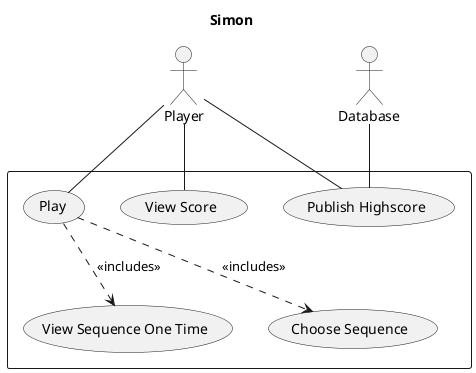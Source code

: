 @startuml
title Simon

actor Player
actor Database

rectangle {
(Play)
(View Score)
(Publish Highscore)
(View Sequence One Time)
(View Score)
(Choose Sequence)
}

Player -- (Play)
(Play) ..> (View Sequence One Time): <<includes>>
(Play) ..> (Choose Sequence): <<includes>>

Player -- (View Score)
Player -- (Publish Highscore)
Database -- (Publish Highscore)

@enduml